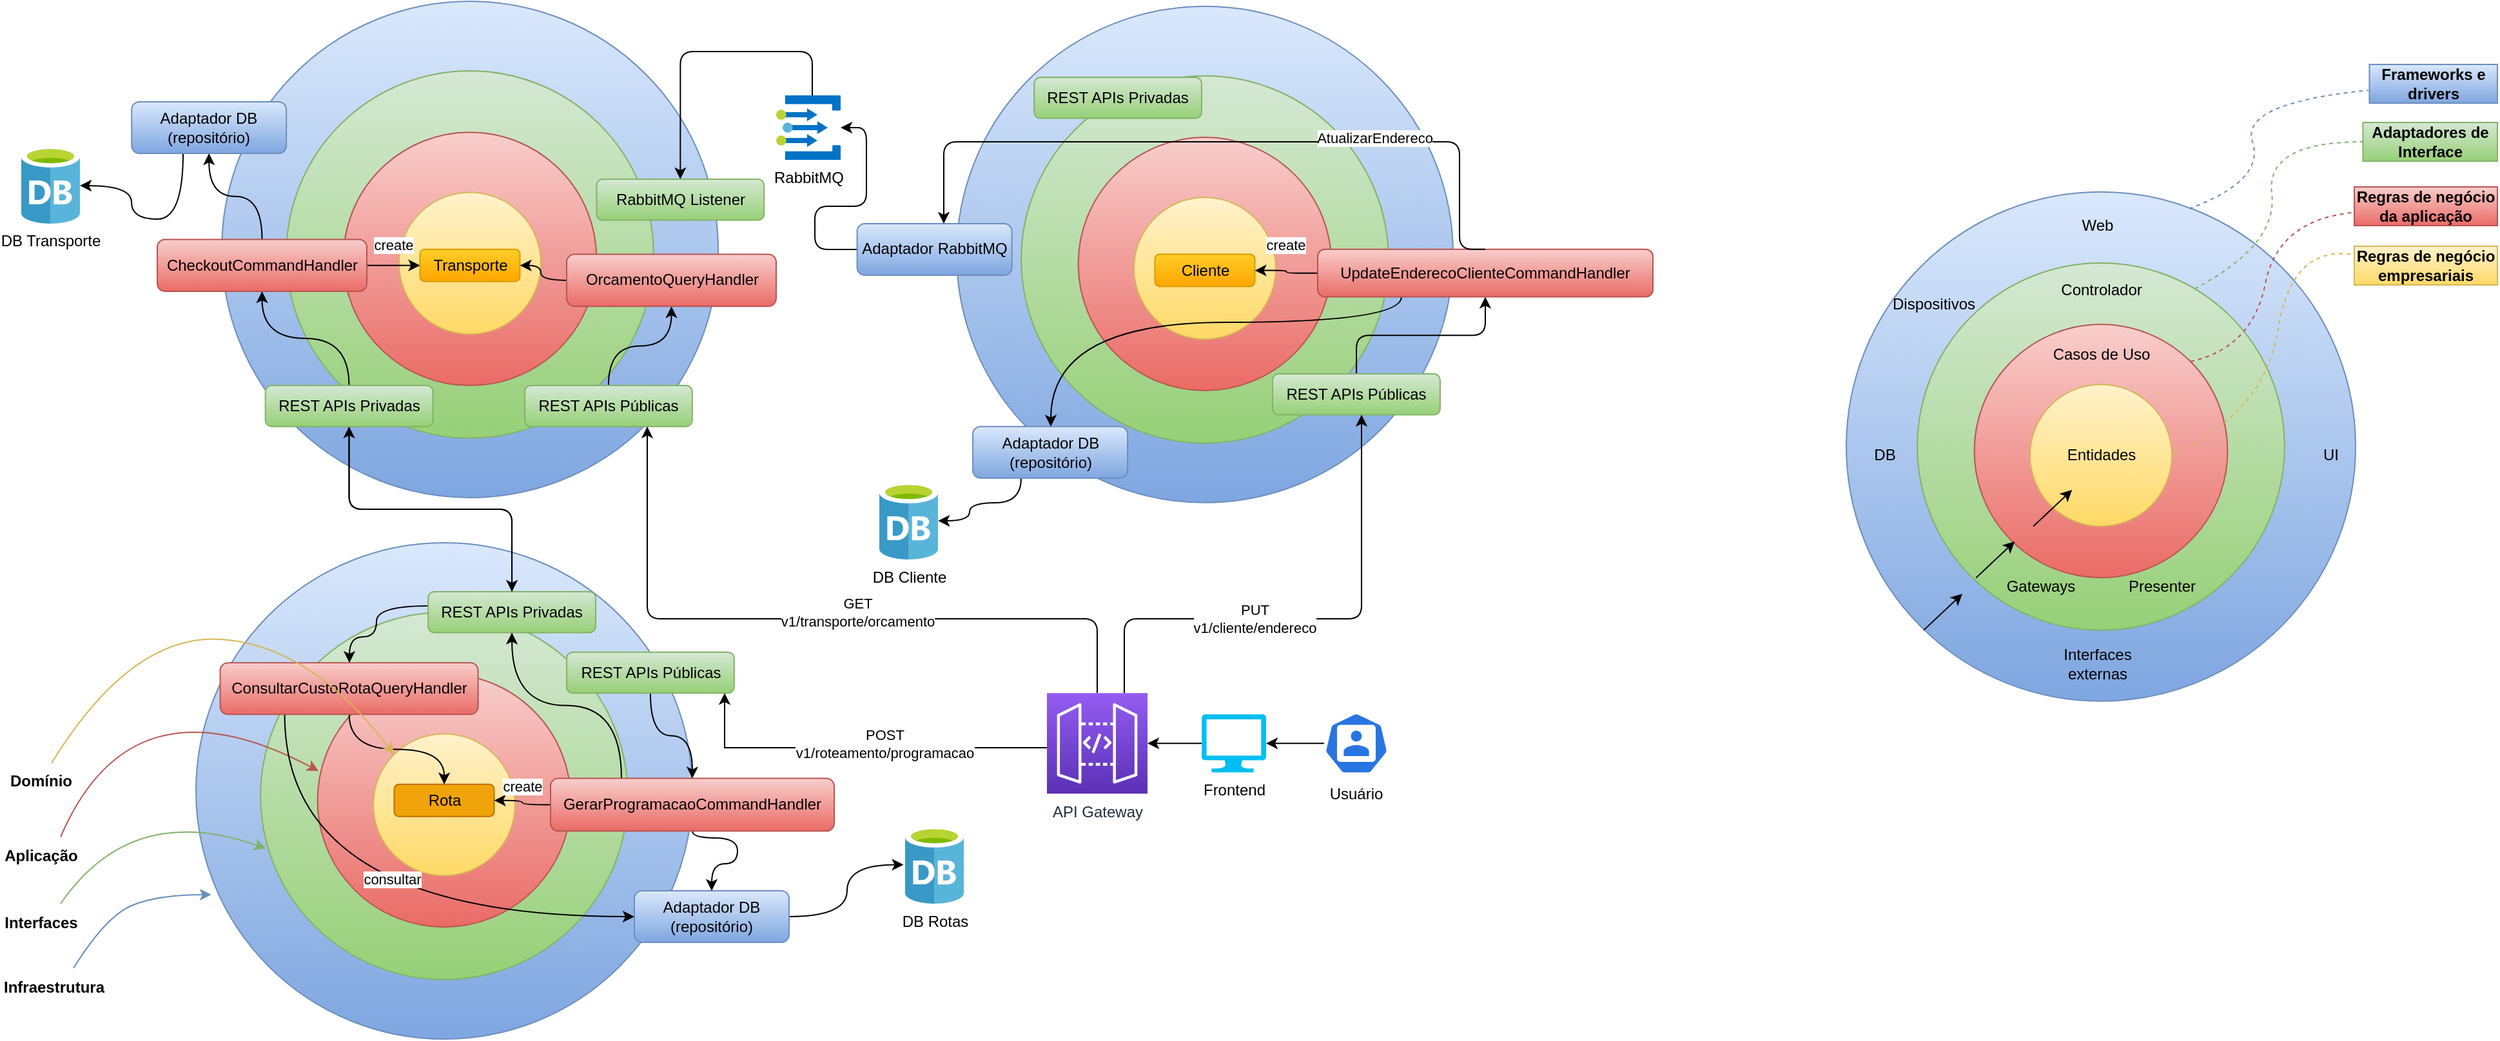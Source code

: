 <mxfile version="17.3.0" type="github">
  <diagram id="3228e29e-7158-1315-38df-8450db1d8a1d" name="Page-1">
    <mxGraphModel dx="2370" dy="1270" grid="1" gridSize="10" guides="1" tooltips="1" connect="1" arrows="1" fold="1" page="1" pageScale="1" pageWidth="1169" pageHeight="827" background="none" math="0" shadow="0">
      <root>
        <mxCell id="0" />
        <mxCell id="1" parent="0" />
        <mxCell id="52j4E2jVCOj8_gQGtq0g-21687" value="" style="ellipse;whiteSpace=wrap;html=1;aspect=fixed;fillColor=#dae8fc;strokeColor=#6c8ebf;gradientColor=#7ea6e0;" vertex="1" parent="1">
          <mxGeometry x="220" y="11" width="385" height="385" as="geometry" />
        </mxCell>
        <mxCell id="52j4E2jVCOj8_gQGtq0g-21686" value="" style="ellipse;whiteSpace=wrap;html=1;aspect=fixed;fillColor=#d5e8d4;strokeColor=#82b366;gradientColor=#97d077;" vertex="1" parent="1">
          <mxGeometry x="270.089" y="64.992" width="284.821" height="284.821" as="geometry" />
        </mxCell>
        <mxCell id="52j4E2jVCOj8_gQGtq0g-21685" value="" style="ellipse;whiteSpace=wrap;html=1;aspect=fixed;fillColor=#f8cecc;strokeColor=#b85450;gradientColor=#ea6b66;" vertex="1" parent="1">
          <mxGeometry x="314.286" y="112.633" width="196.429" height="196.429" as="geometry" />
        </mxCell>
        <mxCell id="52j4E2jVCOj8_gQGtq0g-21684" value="" style="ellipse;whiteSpace=wrap;html=1;aspect=fixed;fillColor=#fff2cc;strokeColor=#d6b656;gradientColor=#ffd966;" vertex="1" parent="1">
          <mxGeometry x="357.5" y="159.214" width="110" height="110" as="geometry" />
        </mxCell>
        <mxCell id="52j4E2jVCOj8_gQGtq0g-21689" value="" style="ellipse;whiteSpace=wrap;html=1;aspect=fixed;fillColor=#dae8fc;strokeColor=#6c8ebf;gradientColor=#7ea6e0;" vertex="1" parent="1">
          <mxGeometry x="200" y="431" width="385" height="385" as="geometry" />
        </mxCell>
        <mxCell id="52j4E2jVCOj8_gQGtq0g-21690" value="" style="ellipse;whiteSpace=wrap;html=1;aspect=fixed;fillColor=#d5e8d4;strokeColor=#82b366;gradientColor=#97d077;" vertex="1" parent="1">
          <mxGeometry x="250.089" y="484.992" width="284.821" height="284.821" as="geometry" />
        </mxCell>
        <mxCell id="52j4E2jVCOj8_gQGtq0g-21691" value="" style="ellipse;whiteSpace=wrap;html=1;aspect=fixed;fillColor=#f8cecc;strokeColor=#b85450;gradientColor=#ea6b66;" vertex="1" parent="1">
          <mxGeometry x="294.286" y="532.633" width="196.429" height="196.429" as="geometry" />
        </mxCell>
        <mxCell id="52j4E2jVCOj8_gQGtq0g-21692" value="" style="ellipse;whiteSpace=wrap;html=1;aspect=fixed;fillColor=#fff2cc;strokeColor=#d6b656;gradientColor=#ffd966;" vertex="1" parent="1">
          <mxGeometry x="337.5" y="579.214" width="110" height="110" as="geometry" />
        </mxCell>
        <mxCell id="52j4E2jVCOj8_gQGtq0g-21753" style="edgeStyle=orthogonalEdgeStyle;rounded=1;orthogonalLoop=1;jettySize=auto;html=1;" edge="1" parent="1" source="52j4E2jVCOj8_gQGtq0g-21693" target="52j4E2jVCOj8_gQGtq0g-21694">
          <mxGeometry relative="1" as="geometry" />
        </mxCell>
        <mxCell id="52j4E2jVCOj8_gQGtq0g-21786" style="edgeStyle=orthogonalEdgeStyle;curved=1;orthogonalLoop=1;jettySize=auto;html=1;" edge="1" parent="1" source="52j4E2jVCOj8_gQGtq0g-21693" target="52j4E2jVCOj8_gQGtq0g-21779">
          <mxGeometry relative="1" as="geometry">
            <Array as="points">
              <mxPoint x="340" y="480" />
              <mxPoint x="340" y="504" />
              <mxPoint x="319" y="504" />
            </Array>
          </mxGeometry>
        </mxCell>
        <mxCell id="52j4E2jVCOj8_gQGtq0g-21693" value="REST APIs Privadas" style="rounded=1;whiteSpace=wrap;html=1;fillColor=#d5e8d4;strokeColor=#82b366;gradientColor=#97d077;" vertex="1" parent="1">
          <mxGeometry x="380.09" y="469" width="129.91" height="31.79" as="geometry" />
        </mxCell>
        <mxCell id="52j4E2jVCOj8_gQGtq0g-21765" style="edgeStyle=orthogonalEdgeStyle;rounded=1;orthogonalLoop=1;jettySize=auto;html=1;entryX=0.5;entryY=0;entryDx=0;entryDy=0;" edge="1" parent="1" source="52j4E2jVCOj8_gQGtq0g-21694" target="52j4E2jVCOj8_gQGtq0g-21693">
          <mxGeometry relative="1" as="geometry" />
        </mxCell>
        <mxCell id="52j4E2jVCOj8_gQGtq0g-21772" style="edgeStyle=orthogonalEdgeStyle;curved=1;orthogonalLoop=1;jettySize=auto;html=1;" edge="1" parent="1" source="52j4E2jVCOj8_gQGtq0g-21694" target="52j4E2jVCOj8_gQGtq0g-21771">
          <mxGeometry relative="1" as="geometry" />
        </mxCell>
        <mxCell id="52j4E2jVCOj8_gQGtq0g-21694" value="REST APIs Privadas" style="rounded=1;whiteSpace=wrap;html=1;fillColor=#d5e8d4;strokeColor=#82b366;gradientColor=#97d077;" vertex="1" parent="1">
          <mxGeometry x="253.84" y="309.06" width="129.91" height="31.79" as="geometry" />
        </mxCell>
        <mxCell id="52j4E2jVCOj8_gQGtq0g-21781" style="edgeStyle=orthogonalEdgeStyle;curved=1;orthogonalLoop=1;jettySize=auto;html=1;" edge="1" parent="1" source="52j4E2jVCOj8_gQGtq0g-21695" target="52j4E2jVCOj8_gQGtq0g-21780">
          <mxGeometry relative="1" as="geometry" />
        </mxCell>
        <mxCell id="52j4E2jVCOj8_gQGtq0g-21695" value="REST APIs Públicas" style="rounded=1;whiteSpace=wrap;html=1;fillColor=#d5e8d4;strokeColor=#82b366;gradientColor=#97d077;" vertex="1" parent="1">
          <mxGeometry x="487.5" y="515.82" width="129.91" height="31.79" as="geometry" />
        </mxCell>
        <mxCell id="52j4E2jVCOj8_gQGtq0g-21777" style="edgeStyle=orthogonalEdgeStyle;curved=1;orthogonalLoop=1;jettySize=auto;html=1;" edge="1" parent="1" source="52j4E2jVCOj8_gQGtq0g-21696" target="52j4E2jVCOj8_gQGtq0g-21776">
          <mxGeometry relative="1" as="geometry" />
        </mxCell>
        <mxCell id="52j4E2jVCOj8_gQGtq0g-21696" value="REST APIs Públicas" style="rounded=1;whiteSpace=wrap;html=1;fillColor=#d5e8d4;strokeColor=#82b366;gradientColor=#97d077;" vertex="1" parent="1">
          <mxGeometry x="455.0" y="309.06" width="129.91" height="31.79" as="geometry" />
        </mxCell>
        <mxCell id="52j4E2jVCOj8_gQGtq0g-21699" style="edgeStyle=orthogonalEdgeStyle;rounded=0;orthogonalLoop=1;jettySize=auto;html=1;entryX=-0.026;entryY=0.496;entryDx=0;entryDy=0;entryPerimeter=0;curved=1;" edge="1" parent="1" source="52j4E2jVCOj8_gQGtq0g-21697" target="52j4E2jVCOj8_gQGtq0g-21721">
          <mxGeometry relative="1" as="geometry">
            <mxPoint x="760" y="606" as="targetPoint" />
          </mxGeometry>
        </mxCell>
        <mxCell id="52j4E2jVCOj8_gQGtq0g-21697" value="Adaptador DB&lt;br&gt;(repositório)" style="rounded=1;whiteSpace=wrap;html=1;fillColor=#dae8fc;strokeColor=#6c8ebf;gradientColor=#7ea6e0;" vertex="1" parent="1">
          <mxGeometry x="540" y="701" width="120" height="40" as="geometry" />
        </mxCell>
        <mxCell id="52j4E2jVCOj8_gQGtq0g-21700" value="Rota" style="rounded=1;whiteSpace=wrap;html=1;fillColor=#f0a30a;strokeColor=#BD7000;fontColor=#000000;" vertex="1" parent="1">
          <mxGeometry x="353.75" y="618.35" width="77.5" height="25" as="geometry" />
        </mxCell>
        <mxCell id="52j4E2jVCOj8_gQGtq0g-21701" value="Infraestrutura" style="text;html=1;strokeColor=none;fillColor=none;align=center;verticalAlign=middle;whiteSpace=wrap;rounded=0;fontStyle=1" vertex="1" parent="1">
          <mxGeometry x="60" y="761" width="60" height="30" as="geometry" />
        </mxCell>
        <mxCell id="52j4E2jVCOj8_gQGtq0g-21702" value="Domínio" style="text;html=1;strokeColor=none;fillColor=none;align=center;verticalAlign=middle;whiteSpace=wrap;rounded=0;fontStyle=1" vertex="1" parent="1">
          <mxGeometry x="50" y="601" width="60" height="30" as="geometry" />
        </mxCell>
        <mxCell id="52j4E2jVCOj8_gQGtq0g-21703" value="Aplicação" style="text;html=1;strokeColor=none;fillColor=none;align=center;verticalAlign=middle;whiteSpace=wrap;rounded=0;fontStyle=1" vertex="1" parent="1">
          <mxGeometry x="50" y="659.21" width="60" height="30" as="geometry" />
        </mxCell>
        <mxCell id="52j4E2jVCOj8_gQGtq0g-21704" value="Interfaces" style="text;html=1;strokeColor=none;fillColor=none;align=center;verticalAlign=middle;whiteSpace=wrap;rounded=0;fontStyle=1" vertex="1" parent="1">
          <mxGeometry x="50" y="711.0" width="60" height="30" as="geometry" />
        </mxCell>
        <mxCell id="52j4E2jVCOj8_gQGtq0g-21714" value="" style="curved=1;endArrow=classic;html=1;rounded=0;exitX=0.75;exitY=0;exitDx=0;exitDy=0;entryX=0.004;entryY=0.384;entryDx=0;entryDy=0;entryPerimeter=0;fillColor=#f8cecc;strokeColor=#b85450;gradientColor=#ea6b66;" edge="1" parent="1" source="52j4E2jVCOj8_gQGtq0g-21703" target="52j4E2jVCOj8_gQGtq0g-21691">
          <mxGeometry width="50" height="50" relative="1" as="geometry">
            <mxPoint x="100" y="643.35" as="sourcePoint" />
            <mxPoint x="200" y="635.14" as="targetPoint" />
            <Array as="points">
              <mxPoint x="150" y="531" />
            </Array>
          </mxGeometry>
        </mxCell>
        <mxCell id="52j4E2jVCOj8_gQGtq0g-21715" value="" style="curved=1;endArrow=classic;html=1;rounded=0;exitX=0.75;exitY=0;exitDx=0;exitDy=0;entryX=0.014;entryY=0.643;entryDx=0;entryDy=0;entryPerimeter=0;fillColor=#d5e8d4;strokeColor=#82b366;gradientColor=#97d077;" edge="1" parent="1" source="52j4E2jVCOj8_gQGtq0g-21704" target="52j4E2jVCOj8_gQGtq0g-21690">
          <mxGeometry width="50" height="50" relative="1" as="geometry">
            <mxPoint x="110" y="709.21" as="sourcePoint" />
            <mxPoint x="250" y="631" as="targetPoint" />
            <Array as="points">
              <mxPoint x="150" y="631" />
            </Array>
          </mxGeometry>
        </mxCell>
        <mxCell id="52j4E2jVCOj8_gQGtq0g-21720" value="" style="curved=1;endArrow=classic;html=1;rounded=0;exitX=0.75;exitY=0;exitDx=0;exitDy=0;entryX=0.031;entryY=0.709;entryDx=0;entryDy=0;entryPerimeter=0;fillColor=#dae8fc;strokeColor=#6c8ebf;gradientColor=#7ea6e0;" edge="1" parent="1" source="52j4E2jVCOj8_gQGtq0g-21701" target="52j4E2jVCOj8_gQGtq0g-21689">
          <mxGeometry width="50" height="50" relative="1" as="geometry">
            <mxPoint x="140" y="751" as="sourcePoint" />
            <mxPoint x="190" y="701" as="targetPoint" />
            <Array as="points">
              <mxPoint x="130" y="721" />
              <mxPoint x="170" y="704" />
            </Array>
          </mxGeometry>
        </mxCell>
        <mxCell id="52j4E2jVCOj8_gQGtq0g-21721" value="DB Rotas" style="sketch=0;aspect=fixed;html=1;points=[];align=center;image;fontSize=12;image=img/lib/mscae/Database_General.svg;" vertex="1" parent="1">
          <mxGeometry x="750" y="651" width="45.6" height="60" as="geometry" />
        </mxCell>
        <mxCell id="52j4E2jVCOj8_gQGtq0g-21725" style="edgeStyle=orthogonalEdgeStyle;rounded=1;orthogonalLoop=1;jettySize=auto;html=1;entryX=1;entryY=0.5;entryDx=0;entryDy=0;entryPerimeter=0;exitX=0;exitY=0.5;exitDx=0;exitDy=0;" edge="1" parent="1" source="52j4E2jVCOj8_gQGtq0g-21722" target="52j4E2jVCOj8_gQGtq0g-21723">
          <mxGeometry relative="1" as="geometry">
            <Array as="points">
              <mxPoint x="680" y="204" />
              <mxPoint x="680" y="170" />
              <mxPoint x="720" y="170" />
              <mxPoint x="720" y="109" />
            </Array>
          </mxGeometry>
        </mxCell>
        <mxCell id="52j4E2jVCOj8_gQGtq0g-21726" style="edgeStyle=orthogonalEdgeStyle;rounded=1;orthogonalLoop=1;jettySize=auto;html=1;exitX=0.56;exitY=0.02;exitDx=0;exitDy=0;exitPerimeter=0;entryX=0.5;entryY=0;entryDx=0;entryDy=0;" edge="1" parent="1" source="52j4E2jVCOj8_gQGtq0g-21723" target="52j4E2jVCOj8_gQGtq0g-21724">
          <mxGeometry relative="1" as="geometry">
            <Array as="points">
              <mxPoint x="678" y="50" />
              <mxPoint x="576" y="50" />
            </Array>
          </mxGeometry>
        </mxCell>
        <mxCell id="52j4E2jVCOj8_gQGtq0g-21723" value="RabbitMQ" style="sketch=0;aspect=fixed;html=1;points=[];align=center;image;fontSize=12;image=img/lib/mscae/Event_Grid_Topics.svg;" vertex="1" parent="1">
          <mxGeometry x="650" y="84.0" width="50" height="50" as="geometry" />
        </mxCell>
        <mxCell id="52j4E2jVCOj8_gQGtq0g-21724" value="RabbitMQ Listener" style="rounded=1;whiteSpace=wrap;html=1;fillColor=#d5e8d4;strokeColor=#82b366;gradientColor=#97d077;" vertex="1" parent="1">
          <mxGeometry x="510.71" y="149.0" width="129.91" height="31.79" as="geometry" />
        </mxCell>
        <mxCell id="52j4E2jVCOj8_gQGtq0g-21727" value="Transporte" style="rounded=1;whiteSpace=wrap;html=1;fillColor=#ffcd28;strokeColor=#d79b00;gradientColor=#ffa500;" vertex="1" parent="1">
          <mxGeometry x="373.75" y="203.35" width="77.5" height="25" as="geometry" />
        </mxCell>
        <mxCell id="52j4E2jVCOj8_gQGtq0g-21741" style="edgeStyle=orthogonalEdgeStyle;rounded=0;orthogonalLoop=1;jettySize=auto;html=1;entryX=1;entryY=0.5;entryDx=0;entryDy=0;entryPerimeter=0;" edge="1" parent="1" source="52j4E2jVCOj8_gQGtq0g-21735" target="52j4E2jVCOj8_gQGtq0g-21740">
          <mxGeometry relative="1" as="geometry" />
        </mxCell>
        <mxCell id="52j4E2jVCOj8_gQGtq0g-21735" value="Frontend" style="verticalLabelPosition=bottom;html=1;verticalAlign=top;align=center;strokeColor=none;fillColor=#00BEF2;shape=mxgraph.azure.computer;pointerEvents=1;" vertex="1" parent="1">
          <mxGeometry x="980" y="564.11" width="50" height="45" as="geometry" />
        </mxCell>
        <mxCell id="52j4E2jVCOj8_gQGtq0g-21737" value="" style="group" vertex="1" connectable="0" parent="1">
          <mxGeometry x="1070" y="562.61" width="60" height="78" as="geometry" />
        </mxCell>
        <mxCell id="52j4E2jVCOj8_gQGtq0g-21734" value="" style="sketch=0;html=1;dashed=0;whitespace=wrap;fillColor=#2875E2;strokeColor=#ffffff;points=[[0.005,0.63,0],[0.1,0.2,0],[0.9,0.2,0],[0.5,0,0],[0.995,0.63,0],[0.72,0.99,0],[0.5,1,0],[0.28,0.99,0]];shape=mxgraph.kubernetes.icon;prIcon=user" vertex="1" parent="52j4E2jVCOj8_gQGtq0g-21737">
          <mxGeometry x="5" width="50" height="48" as="geometry" />
        </mxCell>
        <mxCell id="52j4E2jVCOj8_gQGtq0g-21736" value="Usuário" style="text;html=1;strokeColor=none;fillColor=none;align=center;verticalAlign=middle;whiteSpace=wrap;rounded=0;" vertex="1" parent="52j4E2jVCOj8_gQGtq0g-21737">
          <mxGeometry y="48" width="60" height="30" as="geometry" />
        </mxCell>
        <mxCell id="52j4E2jVCOj8_gQGtq0g-21738" style="edgeStyle=orthogonalEdgeStyle;rounded=0;orthogonalLoop=1;jettySize=auto;html=1;entryX=1;entryY=0.5;entryDx=0;entryDy=0;entryPerimeter=0;" edge="1" parent="1" source="52j4E2jVCOj8_gQGtq0g-21734" target="52j4E2jVCOj8_gQGtq0g-21735">
          <mxGeometry relative="1" as="geometry" />
        </mxCell>
        <mxCell id="52j4E2jVCOj8_gQGtq0g-21742" style="edgeStyle=orthogonalEdgeStyle;rounded=0;orthogonalLoop=1;jettySize=auto;html=1;" edge="1" parent="1" source="52j4E2jVCOj8_gQGtq0g-21740" target="52j4E2jVCOj8_gQGtq0g-21695">
          <mxGeometry relative="1" as="geometry">
            <Array as="points">
              <mxPoint x="610" y="590" />
            </Array>
          </mxGeometry>
        </mxCell>
        <mxCell id="52j4E2jVCOj8_gQGtq0g-21743" value="POST&lt;br&gt;v1/roteamento/programacao" style="edgeLabel;html=1;align=center;verticalAlign=middle;resizable=0;points=[];" vertex="1" connectable="0" parent="52j4E2jVCOj8_gQGtq0g-21742">
          <mxGeometry x="0.286" y="-1" relative="1" as="geometry">
            <mxPoint x="62" y="-2" as="offset" />
          </mxGeometry>
        </mxCell>
        <mxCell id="52j4E2jVCOj8_gQGtq0g-21761" style="edgeStyle=orthogonalEdgeStyle;rounded=1;orthogonalLoop=1;jettySize=auto;html=1;" edge="1" parent="1" source="52j4E2jVCOj8_gQGtq0g-21740" target="52j4E2jVCOj8_gQGtq0g-21696">
          <mxGeometry relative="1" as="geometry">
            <Array as="points">
              <mxPoint x="899" y="490" />
              <mxPoint x="550" y="490" />
            </Array>
          </mxGeometry>
        </mxCell>
        <mxCell id="52j4E2jVCOj8_gQGtq0g-21764" value="GET &lt;br&gt;v1/transporte/orcamento" style="edgeLabel;html=1;align=center;verticalAlign=middle;resizable=0;points=[];" vertex="1" connectable="0" parent="52j4E2jVCOj8_gQGtq0g-21761">
          <mxGeometry x="0.555" y="1" relative="1" as="geometry">
            <mxPoint x="164" y="20" as="offset" />
          </mxGeometry>
        </mxCell>
        <mxCell id="52j4E2jVCOj8_gQGtq0g-21740" value="API Gateway" style="sketch=0;points=[[0,0,0],[0.25,0,0],[0.5,0,0],[0.75,0,0],[1,0,0],[0,1,0],[0.25,1,0],[0.5,1,0],[0.75,1,0],[1,1,0],[0,0.25,0],[0,0.5,0],[0,0.75,0],[1,0.25,0],[1,0.5,0],[1,0.75,0]];outlineConnect=0;fontColor=#232F3E;gradientColor=#945DF2;gradientDirection=north;fillColor=#5A30B5;strokeColor=#ffffff;dashed=0;verticalLabelPosition=bottom;verticalAlign=top;align=center;html=1;fontSize=12;fontStyle=0;aspect=fixed;shape=mxgraph.aws4.resourceIcon;resIcon=mxgraph.aws4.api_gateway;" vertex="1" parent="1">
          <mxGeometry x="860" y="547.61" width="78" height="78" as="geometry" />
        </mxCell>
        <mxCell id="52j4E2jVCOj8_gQGtq0g-21744" value="" style="ellipse;whiteSpace=wrap;html=1;aspect=fixed;fillColor=#dae8fc;strokeColor=#6c8ebf;gradientColor=#7ea6e0;" vertex="1" parent="1">
          <mxGeometry x="790" y="14.9" width="385" height="385" as="geometry" />
        </mxCell>
        <mxCell id="52j4E2jVCOj8_gQGtq0g-21745" value="" style="ellipse;whiteSpace=wrap;html=1;aspect=fixed;fillColor=#d5e8d4;strokeColor=#82b366;gradientColor=#97d077;" vertex="1" parent="1">
          <mxGeometry x="840.089" y="68.892" width="284.821" height="284.821" as="geometry" />
        </mxCell>
        <mxCell id="52j4E2jVCOj8_gQGtq0g-21746" value="" style="ellipse;whiteSpace=wrap;html=1;aspect=fixed;fillColor=#f8cecc;strokeColor=#b85450;gradientColor=#ea6b66;" vertex="1" parent="1">
          <mxGeometry x="884.286" y="116.533" width="196.429" height="196.429" as="geometry" />
        </mxCell>
        <mxCell id="52j4E2jVCOj8_gQGtq0g-21747" value="" style="ellipse;whiteSpace=wrap;html=1;aspect=fixed;fillColor=#fff2cc;strokeColor=#d6b656;gradientColor=#ffd966;" vertex="1" parent="1">
          <mxGeometry x="927.5" y="163.114" width="110" height="110" as="geometry" />
        </mxCell>
        <mxCell id="52j4E2jVCOj8_gQGtq0g-21748" value="REST APIs Privadas" style="rounded=1;whiteSpace=wrap;html=1;fillColor=#d5e8d4;strokeColor=#82b366;gradientColor=#97d077;" vertex="1" parent="1">
          <mxGeometry x="850.09" y="70.0" width="129.91" height="31.79" as="geometry" />
        </mxCell>
        <mxCell id="52j4E2jVCOj8_gQGtq0g-21767" style="edgeStyle=orthogonalEdgeStyle;rounded=1;orthogonalLoop=1;jettySize=auto;html=1;" edge="1" parent="1" source="52j4E2jVCOj8_gQGtq0g-21749" target="52j4E2jVCOj8_gQGtq0g-21766">
          <mxGeometry relative="1" as="geometry" />
        </mxCell>
        <mxCell id="52j4E2jVCOj8_gQGtq0g-21749" value="REST APIs Públicas" style="rounded=1;whiteSpace=wrap;html=1;fillColor=#d5e8d4;strokeColor=#82b366;gradientColor=#97d077;" vertex="1" parent="1">
          <mxGeometry x="1035.05" y="300.0" width="129.91" height="31.79" as="geometry" />
        </mxCell>
        <mxCell id="52j4E2jVCOj8_gQGtq0g-21751" value="Cliente" style="rounded=1;whiteSpace=wrap;html=1;fillColor=#ffcd28;strokeColor=#d79b00;gradientColor=#ffa500;" vertex="1" parent="1">
          <mxGeometry x="943.75" y="207.25" width="77.5" height="25" as="geometry" />
        </mxCell>
        <mxCell id="52j4E2jVCOj8_gQGtq0g-21722" value="Adaptador RabbitMQ" style="rounded=1;whiteSpace=wrap;html=1;fillColor=#dae8fc;strokeColor=#6c8ebf;gradientColor=#7ea6e0;" vertex="1" parent="1">
          <mxGeometry x="712.8" y="183.49" width="120" height="40" as="geometry" />
        </mxCell>
        <mxCell id="52j4E2jVCOj8_gQGtq0g-21755" value="DB Transporte" style="sketch=0;aspect=fixed;html=1;points=[];align=center;image;fontSize=12;image=img/lib/mscae/Database_General.svg;" vertex="1" parent="1">
          <mxGeometry x="64.4" y="123.49" width="45.6" height="60" as="geometry" />
        </mxCell>
        <mxCell id="52j4E2jVCOj8_gQGtq0g-21756" value="DB Cliente" style="sketch=0;aspect=fixed;html=1;points=[];align=center;image;fontSize=12;image=img/lib/mscae/Database_General.svg;" vertex="1" parent="1">
          <mxGeometry x="730" y="384" width="45.6" height="60" as="geometry" />
        </mxCell>
        <mxCell id="52j4E2jVCOj8_gQGtq0g-21760" style="edgeStyle=orthogonalEdgeStyle;orthogonalLoop=1;jettySize=auto;html=1;curved=1;" edge="1" parent="1" source="52j4E2jVCOj8_gQGtq0g-21757" target="52j4E2jVCOj8_gQGtq0g-21755">
          <mxGeometry relative="1" as="geometry">
            <Array as="points">
              <mxPoint x="190" y="180" />
              <mxPoint x="150" y="180" />
              <mxPoint x="150" y="154" />
            </Array>
          </mxGeometry>
        </mxCell>
        <mxCell id="52j4E2jVCOj8_gQGtq0g-21757" value="Adaptador DB&lt;br&gt;(repositório)" style="rounded=1;whiteSpace=wrap;html=1;fillColor=#dae8fc;strokeColor=#6c8ebf;gradientColor=#7ea6e0;" vertex="1" parent="1">
          <mxGeometry x="150.09" y="89" width="120" height="40" as="geometry" />
        </mxCell>
        <mxCell id="52j4E2jVCOj8_gQGtq0g-21759" style="edgeStyle=orthogonalEdgeStyle;orthogonalLoop=1;jettySize=auto;html=1;curved=1;" edge="1" parent="1" source="52j4E2jVCOj8_gQGtq0g-21758" target="52j4E2jVCOj8_gQGtq0g-21756">
          <mxGeometry relative="1" as="geometry">
            <Array as="points">
              <mxPoint x="840" y="400" />
              <mxPoint x="800" y="400" />
              <mxPoint x="800" y="414" />
            </Array>
          </mxGeometry>
        </mxCell>
        <mxCell id="52j4E2jVCOj8_gQGtq0g-21758" value="Adaptador DB&lt;br&gt;(repositório)" style="rounded=1;whiteSpace=wrap;html=1;fillColor=#dae8fc;strokeColor=#6c8ebf;gradientColor=#7ea6e0;" vertex="1" parent="1">
          <mxGeometry x="802.54" y="340.85" width="120" height="40" as="geometry" />
        </mxCell>
        <mxCell id="52j4E2jVCOj8_gQGtq0g-21762" style="edgeStyle=orthogonalEdgeStyle;rounded=1;orthogonalLoop=1;jettySize=auto;html=1;" edge="1" parent="1" source="52j4E2jVCOj8_gQGtq0g-21740" target="52j4E2jVCOj8_gQGtq0g-21749">
          <mxGeometry relative="1" as="geometry">
            <Array as="points">
              <mxPoint x="920" y="490" />
              <mxPoint x="1104" y="490" />
            </Array>
          </mxGeometry>
        </mxCell>
        <mxCell id="52j4E2jVCOj8_gQGtq0g-21763" value="PUT &lt;br&gt;v1/cliente/endereco" style="edgeLabel;html=1;align=center;verticalAlign=middle;resizable=0;points=[];" vertex="1" connectable="0" parent="52j4E2jVCOj8_gQGtq0g-21762">
          <mxGeometry x="0.034" y="2" relative="1" as="geometry">
            <mxPoint x="-48" y="2" as="offset" />
          </mxGeometry>
        </mxCell>
        <mxCell id="52j4E2jVCOj8_gQGtq0g-21768" value="create" style="edgeStyle=orthogonalEdgeStyle;rounded=1;orthogonalLoop=1;jettySize=auto;html=1;" edge="1" parent="1" source="52j4E2jVCOj8_gQGtq0g-21766" target="52j4E2jVCOj8_gQGtq0g-21751">
          <mxGeometry x="0.055" y="-20" relative="1" as="geometry">
            <mxPoint as="offset" />
          </mxGeometry>
        </mxCell>
        <mxCell id="52j4E2jVCOj8_gQGtq0g-21775" style="edgeStyle=orthogonalEdgeStyle;curved=1;orthogonalLoop=1;jettySize=auto;html=1;exitX=0.25;exitY=1;exitDx=0;exitDy=0;" edge="1" parent="1" source="52j4E2jVCOj8_gQGtq0g-21766" target="52j4E2jVCOj8_gQGtq0g-21758">
          <mxGeometry relative="1" as="geometry">
            <Array as="points">
              <mxPoint x="1135" y="260" />
              <mxPoint x="863" y="260" />
            </Array>
          </mxGeometry>
        </mxCell>
        <mxCell id="52j4E2jVCOj8_gQGtq0g-21766" value="UpdateEnderecoClienteCommandHandler" style="rounded=1;whiteSpace=wrap;html=1;fillColor=#f8cecc;gradientColor=#ea6b66;strokeColor=#b85450;" vertex="1" parent="1">
          <mxGeometry x="1070" y="203.35" width="260" height="36.89" as="geometry" />
        </mxCell>
        <mxCell id="52j4E2jVCOj8_gQGtq0g-21769" style="edgeStyle=orthogonalEdgeStyle;rounded=1;orthogonalLoop=1;jettySize=auto;html=1;exitX=0.5;exitY=0;exitDx=0;exitDy=0;" edge="1" parent="1" source="52j4E2jVCOj8_gQGtq0g-21766" target="52j4E2jVCOj8_gQGtq0g-21722">
          <mxGeometry relative="1" as="geometry">
            <Array as="points">
              <mxPoint x="1180" y="120" />
              <mxPoint x="780" y="120" />
            </Array>
          </mxGeometry>
        </mxCell>
        <mxCell id="52j4E2jVCOj8_gQGtq0g-21770" value="AtualizarEndereco" style="edgeLabel;html=1;align=center;verticalAlign=middle;resizable=0;points=[];" vertex="1" connectable="0" parent="52j4E2jVCOj8_gQGtq0g-21769">
          <mxGeometry x="-0.338" y="-1" relative="1" as="geometry">
            <mxPoint x="18" y="-2" as="offset" />
          </mxGeometry>
        </mxCell>
        <mxCell id="52j4E2jVCOj8_gQGtq0g-21773" value="create" style="edgeStyle=orthogonalEdgeStyle;curved=1;orthogonalLoop=1;jettySize=auto;html=1;" edge="1" parent="1" source="52j4E2jVCOj8_gQGtq0g-21771" target="52j4E2jVCOj8_gQGtq0g-21727">
          <mxGeometry x="0.003" y="16" relative="1" as="geometry">
            <mxPoint as="offset" />
          </mxGeometry>
        </mxCell>
        <mxCell id="52j4E2jVCOj8_gQGtq0g-21774" style="edgeStyle=orthogonalEdgeStyle;curved=1;orthogonalLoop=1;jettySize=auto;html=1;" edge="1" parent="1" source="52j4E2jVCOj8_gQGtq0g-21771" target="52j4E2jVCOj8_gQGtq0g-21757">
          <mxGeometry relative="1" as="geometry" />
        </mxCell>
        <mxCell id="52j4E2jVCOj8_gQGtq0g-21771" value="CheckoutCommandHandler" style="rounded=1;whiteSpace=wrap;html=1;fillColor=#f8cecc;gradientColor=#ea6b66;strokeColor=#b85450;" vertex="1" parent="1">
          <mxGeometry x="170" y="195.69" width="162.5" height="40.33" as="geometry" />
        </mxCell>
        <mxCell id="52j4E2jVCOj8_gQGtq0g-21778" style="edgeStyle=orthogonalEdgeStyle;curved=1;orthogonalLoop=1;jettySize=auto;html=1;" edge="1" parent="1" source="52j4E2jVCOj8_gQGtq0g-21776" target="52j4E2jVCOj8_gQGtq0g-21727">
          <mxGeometry relative="1" as="geometry" />
        </mxCell>
        <mxCell id="52j4E2jVCOj8_gQGtq0g-21776" value="OrcamentoQueryHandler" style="rounded=1;whiteSpace=wrap;html=1;fillColor=#f8cecc;gradientColor=#ea6b66;strokeColor=#b85450;" vertex="1" parent="1">
          <mxGeometry x="487.5" y="207.25" width="162.5" height="40.33" as="geometry" />
        </mxCell>
        <mxCell id="52j4E2jVCOj8_gQGtq0g-21785" style="edgeStyle=orthogonalEdgeStyle;curved=1;orthogonalLoop=1;jettySize=auto;html=1;" edge="1" parent="1" source="52j4E2jVCOj8_gQGtq0g-21779" target="52j4E2jVCOj8_gQGtq0g-21700">
          <mxGeometry relative="1" as="geometry" />
        </mxCell>
        <mxCell id="52j4E2jVCOj8_gQGtq0g-21787" style="edgeStyle=orthogonalEdgeStyle;curved=1;orthogonalLoop=1;jettySize=auto;html=1;exitX=0.25;exitY=1;exitDx=0;exitDy=0;entryX=0;entryY=0.5;entryDx=0;entryDy=0;" edge="1" parent="1" source="52j4E2jVCOj8_gQGtq0g-21779" target="52j4E2jVCOj8_gQGtq0g-21697">
          <mxGeometry relative="1" as="geometry" />
        </mxCell>
        <mxCell id="52j4E2jVCOj8_gQGtq0g-21788" value="consultar" style="edgeLabel;html=1;align=center;verticalAlign=middle;resizable=0;points=[];" vertex="1" connectable="0" parent="52j4E2jVCOj8_gQGtq0g-21787">
          <mxGeometry x="0.122" y="29" relative="1" as="geometry">
            <mxPoint as="offset" />
          </mxGeometry>
        </mxCell>
        <mxCell id="52j4E2jVCOj8_gQGtq0g-21779" value="ConsultarCustoRotaQueryHandler" style="rounded=1;whiteSpace=wrap;html=1;fillColor=#f8cecc;gradientColor=#ea6b66;strokeColor=#b85450;" vertex="1" parent="1">
          <mxGeometry x="218.79" y="524.11" width="200" height="40" as="geometry" />
        </mxCell>
        <mxCell id="52j4E2jVCOj8_gQGtq0g-21782" value="create" style="edgeStyle=orthogonalEdgeStyle;curved=1;orthogonalLoop=1;jettySize=auto;html=1;" edge="1" parent="1" source="52j4E2jVCOj8_gQGtq0g-21780" target="52j4E2jVCOj8_gQGtq0g-21700">
          <mxGeometry x="0.069" y="-11" relative="1" as="geometry">
            <mxPoint as="offset" />
          </mxGeometry>
        </mxCell>
        <mxCell id="52j4E2jVCOj8_gQGtq0g-21783" style="edgeStyle=orthogonalEdgeStyle;curved=1;orthogonalLoop=1;jettySize=auto;html=1;entryX=0.5;entryY=0;entryDx=0;entryDy=0;" edge="1" parent="1" source="52j4E2jVCOj8_gQGtq0g-21780" target="52j4E2jVCOj8_gQGtq0g-21697">
          <mxGeometry relative="1" as="geometry">
            <mxPoint x="600" y="710" as="targetPoint" />
            <Array as="points">
              <mxPoint x="585" y="660" />
              <mxPoint x="620" y="660" />
              <mxPoint x="620" y="680" />
              <mxPoint x="600" y="680" />
            </Array>
          </mxGeometry>
        </mxCell>
        <mxCell id="52j4E2jVCOj8_gQGtq0g-21784" style="edgeStyle=orthogonalEdgeStyle;curved=1;orthogonalLoop=1;jettySize=auto;html=1;entryX=0.5;entryY=1;entryDx=0;entryDy=0;exitX=0.25;exitY=0;exitDx=0;exitDy=0;" edge="1" parent="1" source="52j4E2jVCOj8_gQGtq0g-21780" target="52j4E2jVCOj8_gQGtq0g-21693">
          <mxGeometry relative="1" as="geometry" />
        </mxCell>
        <mxCell id="52j4E2jVCOj8_gQGtq0g-21780" value="GerarProgramacaoCommandHandler" style="rounded=1;whiteSpace=wrap;html=1;fillColor=#f8cecc;gradientColor=#ea6b66;strokeColor=#b85450;" vertex="1" parent="1">
          <mxGeometry x="475" y="613.77" width="220" height="40.89" as="geometry" />
        </mxCell>
        <mxCell id="52j4E2jVCOj8_gQGtq0g-21716" value="" style="curved=1;endArrow=classic;html=1;rounded=0;exitX=0.633;exitY=0.033;exitDx=0;exitDy=0;entryX=0;entryY=0;entryDx=0;entryDy=0;exitPerimeter=0;fillColor=#fff2cc;strokeColor=#d6b656;gradientColor=#ffd966;" edge="1" parent="1" source="52j4E2jVCOj8_gQGtq0g-21702" target="52j4E2jVCOj8_gQGtq0g-21692">
          <mxGeometry width="50" height="50" relative="1" as="geometry">
            <mxPoint x="90" y="509.21" as="sourcePoint" />
            <mxPoint x="190" y="501" as="targetPoint" />
            <Array as="points">
              <mxPoint x="150" y="501" />
              <mxPoint x="290" y="511" />
            </Array>
          </mxGeometry>
        </mxCell>
        <mxCell id="52j4E2jVCOj8_gQGtq0g-21817" value="" style="group" vertex="1" connectable="0" parent="1">
          <mxGeometry x="1480" y="60" width="505" height="493.9" as="geometry" />
        </mxCell>
        <mxCell id="52j4E2jVCOj8_gQGtq0g-21791" value="" style="ellipse;whiteSpace=wrap;html=1;aspect=fixed;fillColor=#dae8fc;strokeColor=#6c8ebf;gradientColor=#7ea6e0;" vertex="1" parent="52j4E2jVCOj8_gQGtq0g-21817">
          <mxGeometry y="98.9" width="395" height="395" as="geometry" />
        </mxCell>
        <mxCell id="52j4E2jVCOj8_gQGtq0g-21792" value="" style="ellipse;whiteSpace=wrap;html=1;aspect=fixed;fillColor=#d5e8d4;strokeColor=#82b366;gradientColor=#97d077;" vertex="1" parent="52j4E2jVCOj8_gQGtq0g-21817">
          <mxGeometry x="55.089" y="153.992" width="284.821" height="284.821" as="geometry" />
        </mxCell>
        <mxCell id="52j4E2jVCOj8_gQGtq0g-21793" value="" style="ellipse;whiteSpace=wrap;html=1;aspect=fixed;fillColor=#f8cecc;strokeColor=#b85450;gradientColor=#ea6b66;" vertex="1" parent="52j4E2jVCOj8_gQGtq0g-21817">
          <mxGeometry x="99.286" y="201.633" width="196.429" height="196.429" as="geometry" />
        </mxCell>
        <mxCell id="52j4E2jVCOj8_gQGtq0g-21794" value="" style="ellipse;whiteSpace=wrap;html=1;aspect=fixed;fillColor=#fff2cc;strokeColor=#d6b656;gradientColor=#ffd966;" vertex="1" parent="52j4E2jVCOj8_gQGtq0g-21817">
          <mxGeometry x="142.5" y="248.214" width="110" height="110" as="geometry" />
        </mxCell>
        <mxCell id="52j4E2jVCOj8_gQGtq0g-21795" value="Entidades" style="text;html=1;strokeColor=none;fillColor=none;align=center;verticalAlign=middle;whiteSpace=wrap;rounded=0;" vertex="1" parent="52j4E2jVCOj8_gQGtq0g-21817">
          <mxGeometry x="167.5" y="288.21" width="60" height="30" as="geometry" />
        </mxCell>
        <mxCell id="52j4E2jVCOj8_gQGtq0g-21796" value="Casos de Uso" style="text;html=1;strokeColor=none;fillColor=none;align=center;verticalAlign=middle;whiteSpace=wrap;rounded=0;" vertex="1" parent="52j4E2jVCOj8_gQGtq0g-21817">
          <mxGeometry x="157.5" y="210" width="80" height="30" as="geometry" />
        </mxCell>
        <mxCell id="52j4E2jVCOj8_gQGtq0g-21797" value="Controlador" style="text;html=1;strokeColor=none;fillColor=none;align=center;verticalAlign=middle;whiteSpace=wrap;rounded=0;" vertex="1" parent="52j4E2jVCOj8_gQGtq0g-21817">
          <mxGeometry x="167.5" y="160" width="60" height="30" as="geometry" />
        </mxCell>
        <mxCell id="52j4E2jVCOj8_gQGtq0g-21798" value="Web" style="text;html=1;strokeColor=none;fillColor=none;align=center;verticalAlign=middle;whiteSpace=wrap;rounded=0;" vertex="1" parent="52j4E2jVCOj8_gQGtq0g-21817">
          <mxGeometry x="165.09" y="110" width="60" height="30" as="geometry" />
        </mxCell>
        <mxCell id="52j4E2jVCOj8_gQGtq0g-21799" value="Dispositivos" style="text;html=1;strokeColor=none;fillColor=none;align=center;verticalAlign=middle;whiteSpace=wrap;rounded=0;" vertex="1" parent="52j4E2jVCOj8_gQGtq0g-21817">
          <mxGeometry x="37.8" y="171" width="60" height="30" as="geometry" />
        </mxCell>
        <mxCell id="52j4E2jVCOj8_gQGtq0g-21800" value="DB" style="text;html=1;strokeColor=none;fillColor=none;align=center;verticalAlign=middle;whiteSpace=wrap;rounded=0;" vertex="1" parent="52j4E2jVCOj8_gQGtq0g-21817">
          <mxGeometry y="288.21" width="60" height="30" as="geometry" />
        </mxCell>
        <mxCell id="52j4E2jVCOj8_gQGtq0g-21801" value="Interfaces externas" style="text;html=1;strokeColor=none;fillColor=none;align=center;verticalAlign=middle;whiteSpace=wrap;rounded=0;" vertex="1" parent="52j4E2jVCOj8_gQGtq0g-21817">
          <mxGeometry x="165.09" y="450" width="60" height="30" as="geometry" />
        </mxCell>
        <mxCell id="52j4E2jVCOj8_gQGtq0g-21802" value="" style="endArrow=none;html=1;exitX=0.673;exitY=0.033;exitDx=0;exitDy=0;exitPerimeter=0;curved=1;dashed=1;fillColor=#dae8fc;gradientColor=#7ea6e0;strokeColor=#6c8ebf;" edge="1" parent="52j4E2jVCOj8_gQGtq0g-21817" source="52j4E2jVCOj8_gQGtq0g-21791">
          <mxGeometry width="50" height="50" relative="1" as="geometry">
            <mxPoint x="310.05" y="120" as="sourcePoint" />
            <mxPoint x="405" y="20" as="targetPoint" />
            <Array as="points">
              <mxPoint x="325" y="90" />
              <mxPoint x="305" y="30" />
            </Array>
          </mxGeometry>
        </mxCell>
        <mxCell id="52j4E2jVCOj8_gQGtq0g-21803" value="" style="endArrow=none;html=1;exitX=0.755;exitY=0.07;exitDx=0;exitDy=0;exitPerimeter=0;curved=1;dashed=1;fillColor=#d5e8d4;gradientColor=#97d077;strokeColor=#82b366;" edge="1" parent="52j4E2jVCOj8_gQGtq0g-21817" source="52j4E2jVCOj8_gQGtq0g-21792" target="52j4E2jVCOj8_gQGtq0g-21808">
          <mxGeometry width="50" height="50" relative="1" as="geometry">
            <mxPoint x="285" y="190" as="sourcePoint" />
            <mxPoint x="405" y="60" as="targetPoint" />
            <Array as="points">
              <mxPoint x="335" y="140" />
              <mxPoint x="325" y="60" />
            </Array>
          </mxGeometry>
        </mxCell>
        <mxCell id="52j4E2jVCOj8_gQGtq0g-21804" value="" style="endArrow=none;html=1;exitX=1;exitY=0;exitDx=0;exitDy=0;curved=1;dashed=1;fillColor=#f8cecc;gradientColor=#ea6b66;strokeColor=#b85450;" edge="1" parent="52j4E2jVCOj8_gQGtq0g-21817" source="52j4E2jVCOj8_gQGtq0g-21793" target="52j4E2jVCOj8_gQGtq0g-21809">
          <mxGeometry width="50" height="50" relative="1" as="geometry">
            <mxPoint x="282.5" y="251" as="sourcePoint" />
            <mxPoint x="405" y="110" as="targetPoint" />
            <Array as="points">
              <mxPoint x="315" y="220" />
              <mxPoint x="335" y="120" />
            </Array>
          </mxGeometry>
        </mxCell>
        <mxCell id="52j4E2jVCOj8_gQGtq0g-21805" value="" style="endArrow=none;html=1;exitX=1;exitY=0.5;exitDx=0;exitDy=0;curved=1;dashed=1;fillColor=#fff2cc;gradientColor=#ffd966;strokeColor=#d6b656;" edge="1" parent="52j4E2jVCOj8_gQGtq0g-21817" source="52j4E2jVCOj8_gQGtq0g-21794" target="52j4E2jVCOj8_gQGtq0g-21810">
          <mxGeometry width="50" height="50" relative="1" as="geometry">
            <mxPoint x="257.54" y="312" as="sourcePoint" />
            <mxPoint x="405" y="160" as="targetPoint" />
            <Array as="points">
              <mxPoint x="325" y="270" />
              <mxPoint x="345" y="140" />
            </Array>
          </mxGeometry>
        </mxCell>
        <mxCell id="52j4E2jVCOj8_gQGtq0g-21806" value="Frameworks e drivers" style="text;html=1;strokeColor=#6c8ebf;fillColor=#dae8fc;align=center;verticalAlign=middle;whiteSpace=wrap;rounded=0;fontStyle=1;gradientColor=#7ea6e0;" vertex="1" parent="52j4E2jVCOj8_gQGtq0g-21817">
          <mxGeometry x="405.71" width="99.29" height="30" as="geometry" />
        </mxCell>
        <mxCell id="52j4E2jVCOj8_gQGtq0g-21808" value="Adaptadores de Interface" style="text;html=1;strokeColor=#82b366;fillColor=#d5e8d4;align=center;verticalAlign=middle;whiteSpace=wrap;rounded=0;fontStyle=1;gradientColor=#97d077;" vertex="1" parent="52j4E2jVCOj8_gQGtq0g-21817">
          <mxGeometry x="400.71" y="45" width="104.29" height="30" as="geometry" />
        </mxCell>
        <mxCell id="52j4E2jVCOj8_gQGtq0g-21809" value="Regras de negócio da aplicação" style="text;html=1;strokeColor=#b85450;fillColor=#f8cecc;align=center;verticalAlign=middle;whiteSpace=wrap;rounded=0;fontStyle=1;gradientColor=#ea6b66;" vertex="1" parent="52j4E2jVCOj8_gQGtq0g-21817">
          <mxGeometry x="394" y="95" width="111" height="30" as="geometry" />
        </mxCell>
        <mxCell id="52j4E2jVCOj8_gQGtq0g-21810" value="Regras de negócio empresariais" style="text;html=1;strokeColor=#d6b656;fillColor=#fff2cc;align=center;verticalAlign=middle;whiteSpace=wrap;rounded=0;gradientColor=#ffd966;fontStyle=1" vertex="1" parent="52j4E2jVCOj8_gQGtq0g-21817">
          <mxGeometry x="394" y="141" width="111" height="30" as="geometry" />
        </mxCell>
        <mxCell id="52j4E2jVCOj8_gQGtq0g-21811" value="" style="endArrow=classic;html=1;rounded=0;" edge="1" parent="52j4E2jVCOj8_gQGtq0g-21817">
          <mxGeometry width="50" height="50" relative="1" as="geometry">
            <mxPoint x="145.09" y="358.21" as="sourcePoint" />
            <mxPoint x="175.09" y="330" as="targetPoint" />
          </mxGeometry>
        </mxCell>
        <mxCell id="52j4E2jVCOj8_gQGtq0g-21812" value="" style="endArrow=classic;html=1;rounded=0;" edge="1" parent="52j4E2jVCOj8_gQGtq0g-21817">
          <mxGeometry width="50" height="50" relative="1" as="geometry">
            <mxPoint x="100.6" y="398.21" as="sourcePoint" />
            <mxPoint x="130.6" y="370" as="targetPoint" />
          </mxGeometry>
        </mxCell>
        <mxCell id="52j4E2jVCOj8_gQGtq0g-21813" value="" style="endArrow=classic;html=1;rounded=0;" edge="1" parent="52j4E2jVCOj8_gQGtq0g-21817">
          <mxGeometry width="50" height="50" relative="1" as="geometry">
            <mxPoint x="60" y="438.81" as="sourcePoint" />
            <mxPoint x="90" y="410.6" as="targetPoint" />
          </mxGeometry>
        </mxCell>
        <mxCell id="52j4E2jVCOj8_gQGtq0g-21814" value="Gateways" style="text;html=1;strokeColor=none;fillColor=none;align=center;verticalAlign=middle;whiteSpace=wrap;rounded=0;" vertex="1" parent="52j4E2jVCOj8_gQGtq0g-21817">
          <mxGeometry x="120.6" y="390" width="60" height="30" as="geometry" />
        </mxCell>
        <mxCell id="52j4E2jVCOj8_gQGtq0g-21815" value="Presenter" style="text;html=1;strokeColor=none;fillColor=none;align=center;verticalAlign=middle;whiteSpace=wrap;rounded=0;" vertex="1" parent="52j4E2jVCOj8_gQGtq0g-21817">
          <mxGeometry x="215" y="390" width="60" height="30" as="geometry" />
        </mxCell>
        <mxCell id="52j4E2jVCOj8_gQGtq0g-21816" value="UI" style="text;html=1;strokeColor=none;fillColor=none;align=center;verticalAlign=middle;whiteSpace=wrap;rounded=0;" vertex="1" parent="52j4E2jVCOj8_gQGtq0g-21817">
          <mxGeometry x="345.71" y="288.21" width="60" height="30" as="geometry" />
        </mxCell>
      </root>
    </mxGraphModel>
  </diagram>
</mxfile>
